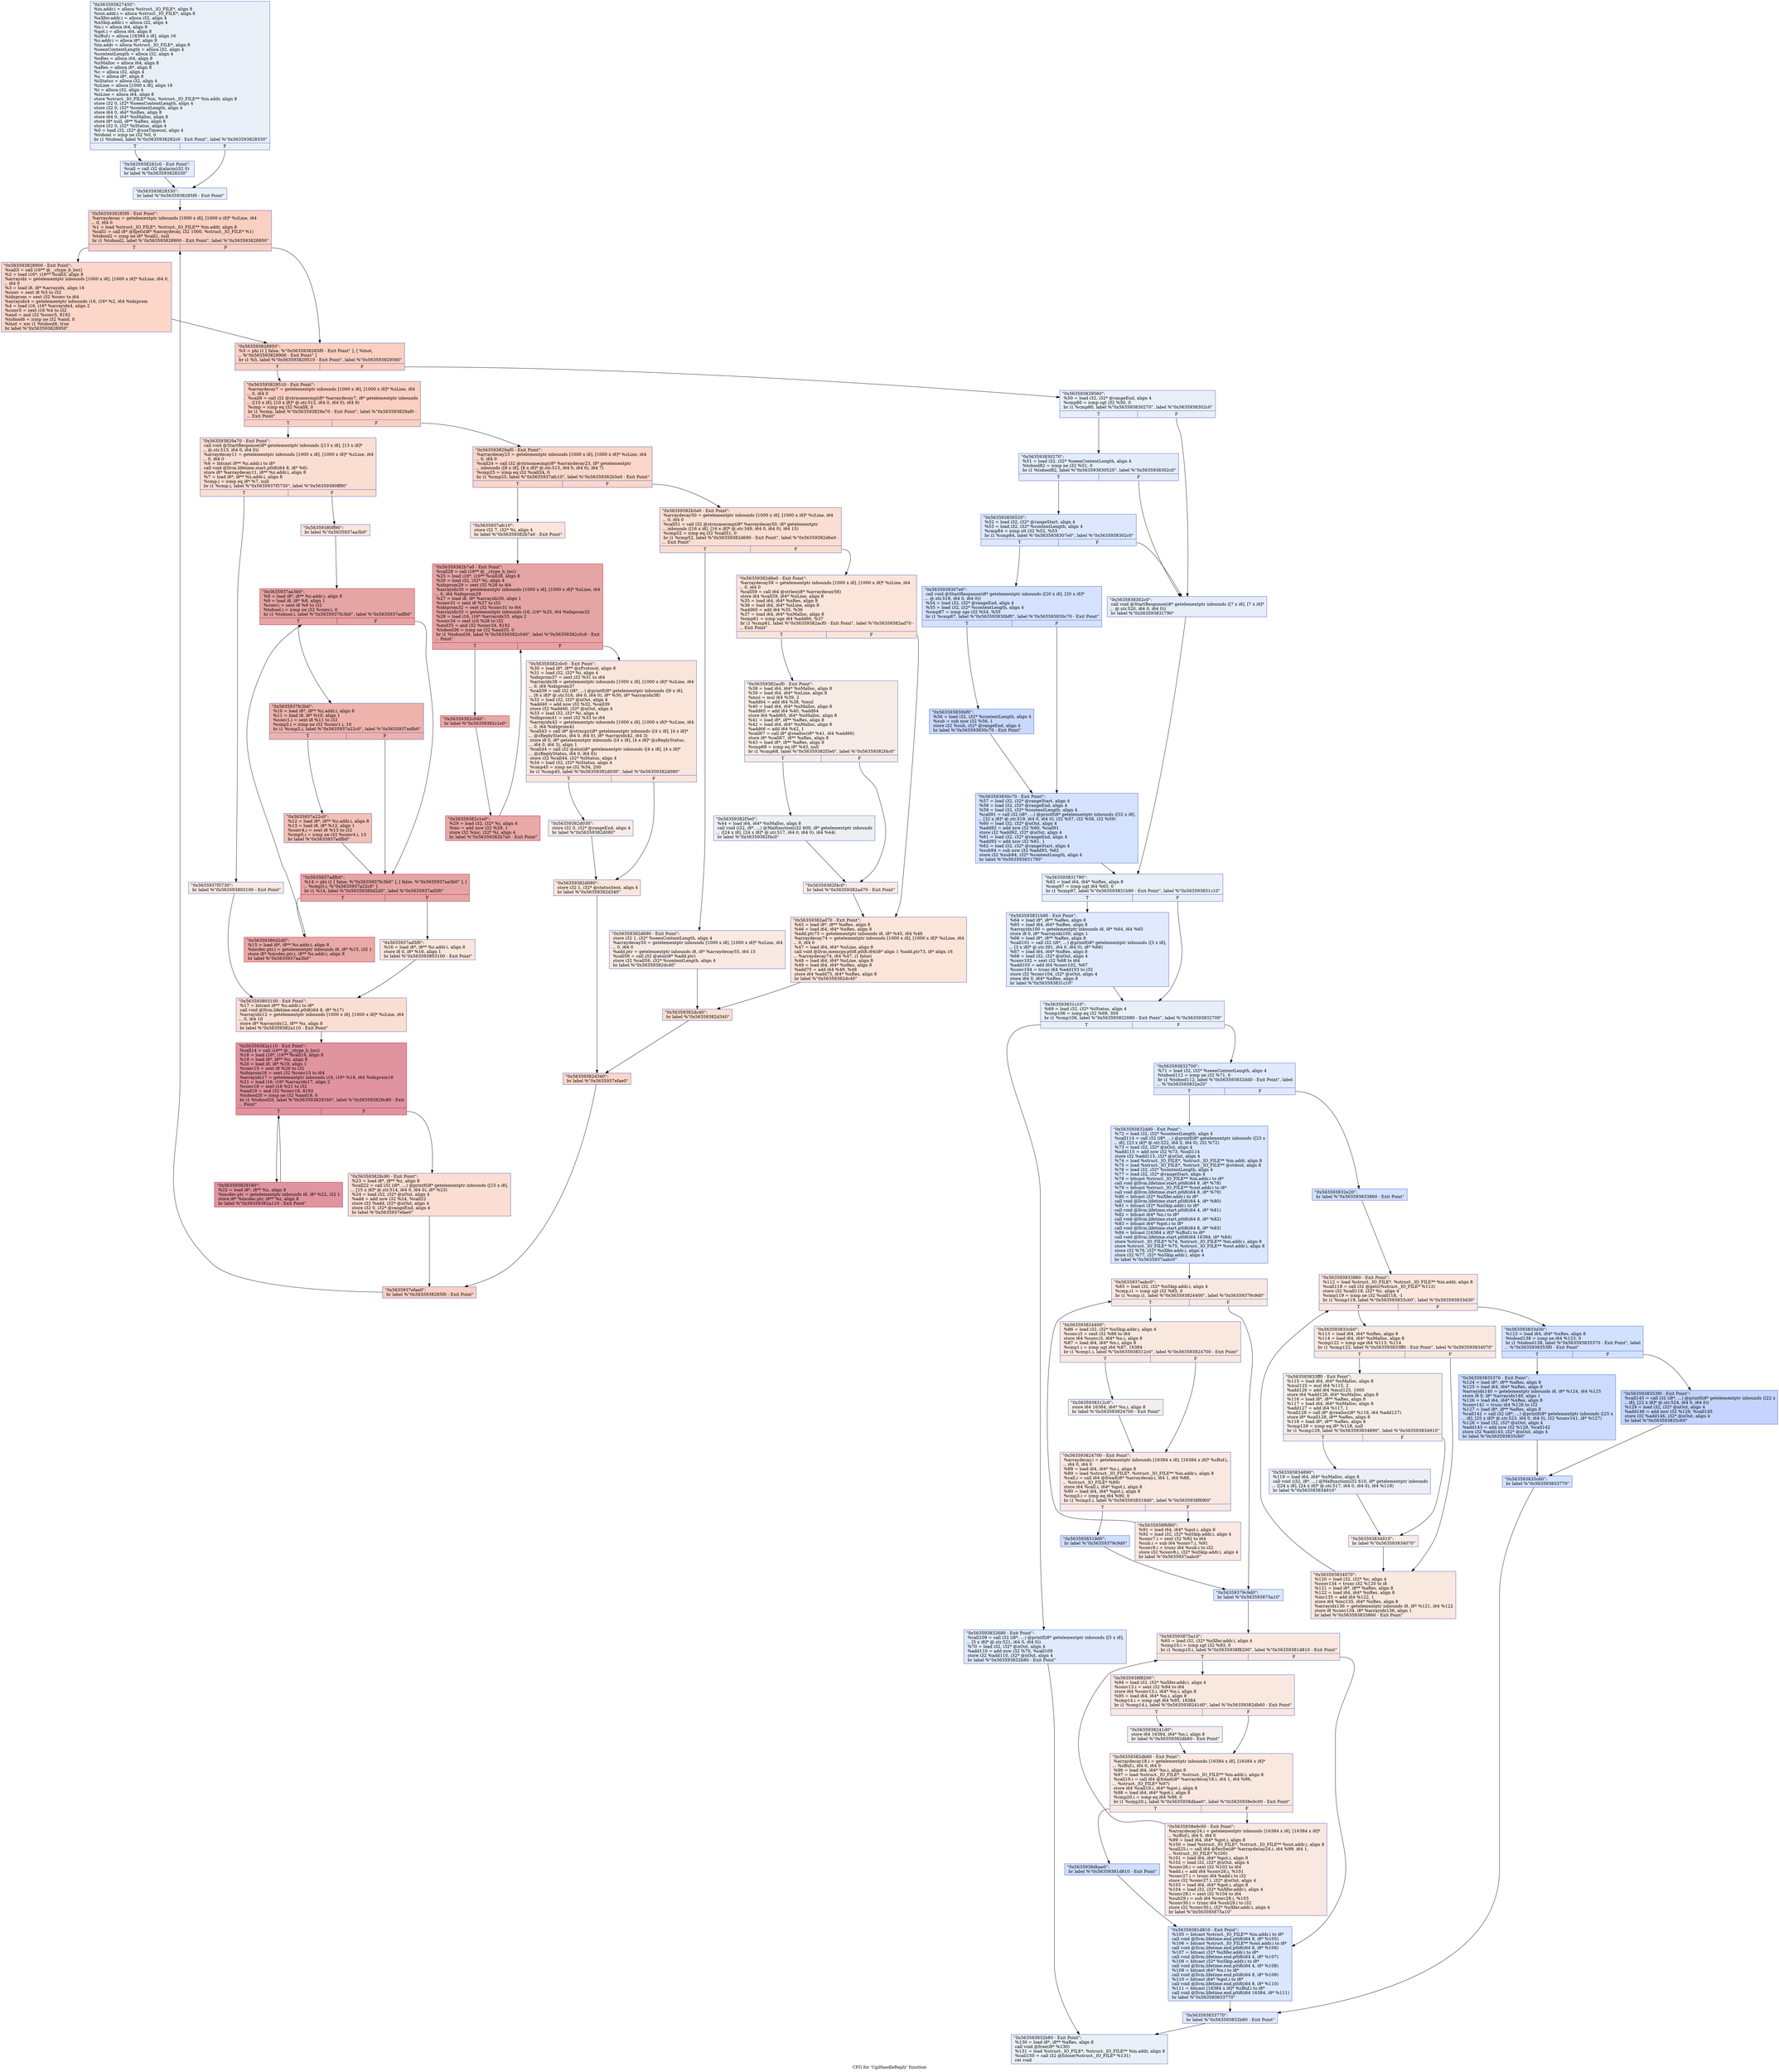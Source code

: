 digraph "CFG for 'CgiHandleReply' function" {
	label="CFG for 'CgiHandleReply' function";

	Node0x563593827450 [shape=record,color="#3d50c3ff", style=filled, fillcolor="#cedaeb70",label="{\"0x563593827450\":\l  %in.addr.i = alloca %struct._IO_FILE*, align 8\l  %out.addr.i = alloca %struct._IO_FILE*, align 8\l  %nXfer.addr.i = alloca i32, align 4\l  %nSkip.addr.i = alloca i32, align 4\l  %n.i = alloca i64, align 8\l  %got.i = alloca i64, align 8\l  %zBuf.i = alloca [16384 x i8], align 16\l  %z.addr.i = alloca i8*, align 8\l  %in.addr = alloca %struct._IO_FILE*, align 8\l  %seenContentLength = alloca i32, align 4\l  %contentLength = alloca i32, align 4\l  %nRes = alloca i64, align 8\l  %nMalloc = alloca i64, align 8\l  %aRes = alloca i8*, align 8\l  %c = alloca i32, align 4\l  %z = alloca i8*, align 8\l  %iStatus = alloca i32, align 4\l  %zLine = alloca [1000 x i8], align 16\l  %i = alloca i32, align 4\l  %nLine = alloca i64, align 8\l  store %struct._IO_FILE* %in, %struct._IO_FILE** %in.addr, align 8\l  store i32 0, i32* %seenContentLength, align 4\l  store i32 0, i32* %contentLength, align 4\l  store i64 0, i64* %nRes, align 8\l  store i64 0, i64* %nMalloc, align 8\l  store i8* null, i8** %aRes, align 8\l  store i32 0, i32* %iStatus, align 4\l  %0 = load i32, i32* @useTimeout, align 4\l  %tobool = icmp ne i32 %0, 0\l  br i1 %tobool, label %\"0x5635938282c0 - Exit Point\", label %\"0x563593828330\"\l|{<s0>T|<s1>F}}"];
	Node0x563593827450:s0 -> Node0x5635938282c0;
	Node0x563593827450:s1 -> Node0x563593828330;
	Node0x5635938282c0 [shape=record,color="#3d50c3ff", style=filled, fillcolor="#c1d4f470",label="{\"0x5635938282c0 - Exit Point\":                    \l  %call = call i32 @alarm(i32 0)\l  br label %\"0x563593828330\"\l}"];
	Node0x5635938282c0 -> Node0x563593828330;
	Node0x563593828330 [shape=record,color="#3d50c3ff", style=filled, fillcolor="#cedaeb70",label="{\"0x563593828330\":                                 \l  br label %\"0x5635938285f0 - Exit Point\"\l}"];
	Node0x563593828330 -> Node0x5635938285f0;
	Node0x5635938285f0 [shape=record,color="#3d50c3ff", style=filled, fillcolor="#f3947570",label="{\"0x5635938285f0 - Exit Point\":                    \l  %arraydecay = getelementptr inbounds [1000 x i8], [1000 x i8]* %zLine, i64\l... 0, i64 0\l  %1 = load %struct._IO_FILE*, %struct._IO_FILE** %in.addr, align 8\l  %call1 = call i8* @fgets(i8* %arraydecay, i32 1000, %struct._IO_FILE* %1)\l  %tobool2 = icmp ne i8* %call1, null\l  br i1 %tobool2, label %\"0x563593828900 - Exit Point\", label %\"0x563593828950\"\l|{<s0>T|<s1>F}}"];
	Node0x5635938285f0:s0 -> Node0x563593828900;
	Node0x5635938285f0:s1 -> Node0x563593828950;
	Node0x563593828900 [shape=record,color="#3d50c3ff", style=filled, fillcolor="#f6a38570",label="{\"0x563593828900 - Exit Point\":                    \l  %call3 = call i16** @__ctype_b_loc()\l  %2 = load i16*, i16** %call3, align 8\l  %arrayidx = getelementptr inbounds [1000 x i8], [1000 x i8]* %zLine, i64 0,\l... i64 0\l  %3 = load i8, i8* %arrayidx, align 16\l  %conv = zext i8 %3 to i32\l  %idxprom = sext i32 %conv to i64\l  %arrayidx4 = getelementptr inbounds i16, i16* %2, i64 %idxprom\l  %4 = load i16, i16* %arrayidx4, align 2\l  %conv5 = zext i16 %4 to i32\l  %and = and i32 %conv5, 8192\l  %tobool6 = icmp ne i32 %and, 0\l  %lnot = xor i1 %tobool6, true\l  br label %\"0x563593828950\"\l}"];
	Node0x563593828900 -> Node0x563593828950;
	Node0x563593828950 [shape=record,color="#3d50c3ff", style=filled, fillcolor="#f3947570",label="{\"0x563593828950\":                                 \l  %5 = phi i1 [ false, %\"0x5635938285f0 - Exit Point\" ], [ %lnot,\l... %\"0x563593828900 - Exit Point\" ]\l  br i1 %5, label %\"0x563593829510 - Exit Point\", label %\"0x563593829560\"\l|{<s0>T|<s1>F}}"];
	Node0x563593828950:s0 -> Node0x563593829510;
	Node0x563593828950:s1 -> Node0x563593829560;
	Node0x563593829510 [shape=record,color="#3d50c3ff", style=filled, fillcolor="#f3947570",label="{\"0x563593829510 - Exit Point\":                    \l  %arraydecay7 = getelementptr inbounds [1000 x i8], [1000 x i8]* %zLine, i64\l... 0, i64 0\l  %call8 = call i32 @strncasecmp(i8* %arraydecay7, i8* getelementptr inbounds\l... ([10 x i8], [10 x i8]* @.str.512, i64 0, i64 0), i64 9)\l  %cmp = icmp eq i32 %call8, 0\l  br i1 %cmp, label %\"0x563593829a70 - Exit Point\", label %\"0x563593829af0 -\l... Exit Point\"\l|{<s0>T|<s1>F}}"];
	Node0x563593829510:s0 -> Node0x563593829a70;
	Node0x563593829510:s1 -> Node0x563593829af0;
	Node0x563593829a70 [shape=record,color="#3d50c3ff", style=filled, fillcolor="#f7b59970",label="{\"0x563593829a70 - Exit Point\":                    \l  call void @StartResponse(i8* getelementptr inbounds ([13 x i8], [13 x i8]*\l... @.str.513, i64 0, i64 0))\l  %arraydecay11 = getelementptr inbounds [1000 x i8], [1000 x i8]* %zLine, i64\l... 0, i64 0\l  %6 = bitcast i8** %z.addr.i to i8*\l  call void @llvm.lifetime.start.p0i8(i64 8, i8* %6)\l  store i8* %arraydecay11, i8** %z.addr.i, align 8\l  %7 = load i8*, i8** %z.addr.i, align 8\l  %cmp.i = icmp eq i8* %7, null\l  br i1 %cmp.i, label %\"0x5635937f5730\", label %\"0x56359380ff90\"\l|{<s0>T|<s1>F}}"];
	Node0x563593829a70:s0 -> Node0x5635937f5730;
	Node0x563593829a70:s1 -> Node0x56359380ff90;
	Node0x5635937f5730 [shape=record,color="#3d50c3ff", style=filled, fillcolor="#efcebd70",label="{\"0x5635937f5730\":                                 \l  br label %\"0x563593803100 - Exit Point\"\l}"];
	Node0x5635937f5730 -> Node0x563593803100;
	Node0x56359380ff90 [shape=record,color="#3d50c3ff", style=filled, fillcolor="#f4c5ad70",label="{\"0x56359380ff90\":                                 \l  br label %\"0x5635937aa3b0\"\l}"];
	Node0x56359380ff90 -> Node0x5635937aa3b0;
	Node0x5635937aa3b0 [shape=record,color="#b70d28ff", style=filled, fillcolor="#c5333470",label="{\"0x5635937aa3b0\":                                 \l  %8 = load i8*, i8** %z.addr.i, align 8\l  %9 = load i8, i8* %8, align 1\l  %conv.i = sext i8 %9 to i32\l  %tobool.i = icmp ne i32 %conv.i, 0\l  br i1 %tobool.i, label %\"0x5635937fc3b0\", label %\"0x5635937adfb0\"\l|{<s0>T|<s1>F}}"];
	Node0x5635937aa3b0:s0 -> Node0x5635937fc3b0;
	Node0x5635937aa3b0:s1 -> Node0x5635937adfb0;
	Node0x5635937fc3b0 [shape=record,color="#3d50c3ff", style=filled, fillcolor="#d6524470",label="{\"0x5635937fc3b0\":                                 \l  %10 = load i8*, i8** %z.addr.i, align 8\l  %11 = load i8, i8* %10, align 1\l  %conv1.i = sext i8 %11 to i32\l  %cmp2.i = icmp ne i32 %conv1.i, 10\l  br i1 %cmp2.i, label %\"0x5635937a22c0\", label %\"0x5635937adfb0\"\l|{<s0>T|<s1>F}}"];
	Node0x5635937fc3b0:s0 -> Node0x5635937a22c0;
	Node0x5635937fc3b0:s1 -> Node0x5635937adfb0;
	Node0x5635937a22c0 [shape=record,color="#3d50c3ff", style=filled, fillcolor="#e5705870",label="{\"0x5635937a22c0\":                                 \l  %12 = load i8*, i8** %z.addr.i, align 8\l  %13 = load i8, i8* %12, align 1\l  %conv4.i = sext i8 %13 to i32\l  %cmp5.i = icmp ne i32 %conv4.i, 13\l  br label %\"0x5635937adfb0\"\l}"];
	Node0x5635937a22c0 -> Node0x5635937adfb0;
	Node0x5635937adfb0 [shape=record,color="#b70d28ff", style=filled, fillcolor="#c5333470",label="{\"0x5635937adfb0\":                                 \l  %14 = phi i1 [ false, %\"0x5635937fc3b0\" ], [ false, %\"0x5635937aa3b0\" ], [\l... %cmp5.i, %\"0x5635937a22c0\" ]\l  br i1 %14, label %\"0x56359380d2d0\", label %\"0x5635937ad5f0\"\l|{<s0>T|<s1>F}}"];
	Node0x5635937adfb0:s0 -> Node0x56359380d2d0;
	Node0x5635937adfb0:s1 -> Node0x5635937ad5f0;
	Node0x56359380d2d0 [shape=record,color="#b70d28ff", style=filled, fillcolor="#ca3b3770",label="{\"0x56359380d2d0\":                                 \l  %15 = load i8*, i8** %z.addr.i, align 8\l  %incdec.ptr.i = getelementptr inbounds i8, i8* %15, i32 1\l  store i8* %incdec.ptr.i, i8** %z.addr.i, align 8\l  br label %\"0x5635937aa3b0\"\l}"];
	Node0x56359380d2d0 -> Node0x5635937aa3b0;
	Node0x5635937ad5f0 [shape=record,color="#3d50c3ff", style=filled, fillcolor="#f4c5ad70",label="{\"0x5635937ad5f0\":                                 \l  %16 = load i8*, i8** %z.addr.i, align 8\l  store i8 0, i8* %16, align 1\l  br label %\"0x563593803100 - Exit Point\"\l}"];
	Node0x5635937ad5f0 -> Node0x563593803100;
	Node0x563593803100 [shape=record,color="#3d50c3ff", style=filled, fillcolor="#f7b59970",label="{\"0x563593803100 - Exit Point\":                    \l  %17 = bitcast i8** %z.addr.i to i8*\l  call void @llvm.lifetime.end.p0i8(i64 8, i8* %17)\l  %arrayidx12 = getelementptr inbounds [1000 x i8], [1000 x i8]* %zLine, i64\l... 0, i64 10\l  store i8* %arrayidx12, i8** %z, align 8\l  br label %\"0x56359382a110 - Exit Point\"\l}"];
	Node0x563593803100 -> Node0x56359382a110;
	Node0x56359382a110 [shape=record,color="#b70d28ff", style=filled, fillcolor="#b70d2870",label="{\"0x56359382a110 - Exit Point\":                    \l  %call14 = call i16** @__ctype_b_loc()\l  %18 = load i16*, i16** %call14, align 8\l  %19 = load i8*, i8** %z, align 8\l  %20 = load i8, i8* %19, align 1\l  %conv15 = zext i8 %20 to i32\l  %idxprom16 = sext i32 %conv15 to i64\l  %arrayidx17 = getelementptr inbounds i16, i16* %18, i64 %idxprom16\l  %21 = load i16, i16* %arrayidx17, align 2\l  %conv18 = zext i16 %21 to i32\l  %and19 = and i32 %conv18, 8192\l  %tobool20 = icmp ne i32 %and19, 0\l  br i1 %tobool20, label %\"0x563593829160\", label %\"0x563593828c80 - Exit\l... Point\"\l|{<s0>T|<s1>F}}"];
	Node0x56359382a110:s0 -> Node0x563593829160;
	Node0x56359382a110:s1 -> Node0x563593828c80;
	Node0x563593829160 [shape=record,color="#b70d28ff", style=filled, fillcolor="#b70d2870",label="{\"0x563593829160\":                                 \l  %22 = load i8*, i8** %z, align 8\l  %incdec.ptr = getelementptr inbounds i8, i8* %22, i32 1\l  store i8* %incdec.ptr, i8** %z, align 8\l  br label %\"0x56359382a110 - Exit Point\"\l}"];
	Node0x563593829160 -> Node0x56359382a110;
	Node0x563593828c80 [shape=record,color="#3d50c3ff", style=filled, fillcolor="#f7b59970",label="{\"0x563593828c80 - Exit Point\":                    \l  %23 = load i8*, i8** %z, align 8\l  %call22 = call i32 (i8*, ...) @printf(i8* getelementptr inbounds ([15 x i8],\l... [15 x i8]* @.str.514, i64 0, i64 0), i8* %23)\l  %24 = load i32, i32* @nOut, align 4\l  %add = add nsw i32 %24, %call22\l  store i32 %add, i32* @nOut, align 4\l  store i32 0, i32* @rangeEnd, align 4\l  br label %\"0x5635937efae0\"\l}"];
	Node0x563593828c80 -> Node0x5635937efae0;
	Node0x563593829af0 [shape=record,color="#3d50c3ff", style=filled, fillcolor="#f6a38570",label="{\"0x563593829af0 - Exit Point\":                    \l  %arraydecay23 = getelementptr inbounds [1000 x i8], [1000 x i8]* %zLine, i64\l... 0, i64 0\l  %call24 = call i32 @strncasecmp(i8* %arraydecay23, i8* getelementptr\l... inbounds ([8 x i8], [8 x i8]* @.str.515, i64 0, i64 0), i64 7)\l  %cmp25 = icmp eq i32 %call24, 0\l  br i1 %cmp25, label %\"0x5635937afc10\", label %\"0x56359382b5e0 - Exit Point\"\l|{<s0>T|<s1>F}}"];
	Node0x563593829af0:s0 -> Node0x5635937afc10;
	Node0x563593829af0:s1 -> Node0x56359382b5e0;
	Node0x5635937afc10 [shape=record,color="#3d50c3ff", style=filled, fillcolor="#f4c5ad70",label="{\"0x5635937afc10\":                                 \l  store i32 7, i32* %i, align 4\l  br label %\"0x56359382b7a0 - Exit Point\"\l}"];
	Node0x5635937afc10 -> Node0x56359382b7a0;
	Node0x56359382b7a0 [shape=record,color="#b70d28ff", style=filled, fillcolor="#c5333470",label="{\"0x56359382b7a0 - Exit Point\":                    \l  %call28 = call i16** @__ctype_b_loc()\l  %25 = load i16*, i16** %call28, align 8\l  %26 = load i32, i32* %i, align 4\l  %idxprom29 = sext i32 %26 to i64\l  %arrayidx30 = getelementptr inbounds [1000 x i8], [1000 x i8]* %zLine, i64\l... 0, i64 %idxprom29\l  %27 = load i8, i8* %arrayidx30, align 1\l  %conv31 = zext i8 %27 to i32\l  %idxprom32 = sext i32 %conv31 to i64\l  %arrayidx33 = getelementptr inbounds i16, i16* %25, i64 %idxprom32\l  %28 = load i16, i16* %arrayidx33, align 2\l  %conv34 = zext i16 %28 to i32\l  %and35 = and i32 %conv34, 8192\l  %tobool36 = icmp ne i32 %and35, 0\l  br i1 %tobool36, label %\"0x56359382c040\", label %\"0x56359382c0c0 - Exit\l... Point\"\l|{<s0>T|<s1>F}}"];
	Node0x56359382b7a0:s0 -> Node0x56359382c040;
	Node0x56359382b7a0:s1 -> Node0x56359382c0c0;
	Node0x56359382c040 [shape=record,color="#b70d28ff", style=filled, fillcolor="#ca3b3770",label="{\"0x56359382c040\":                                 \l  br label %\"0x56359382c1e0\"\l}"];
	Node0x56359382c040 -> Node0x56359382c1e0;
	Node0x56359382c1e0 [shape=record,color="#b70d28ff", style=filled, fillcolor="#ca3b3770",label="{\"0x56359382c1e0\":                                 \l  %29 = load i32, i32* %i, align 4\l  %inc = add nsw i32 %29, 1\l  store i32 %inc, i32* %i, align 4\l  br label %\"0x56359382b7a0 - Exit Point\"\l}"];
	Node0x56359382c1e0 -> Node0x56359382b7a0;
	Node0x56359382c0c0 [shape=record,color="#3d50c3ff", style=filled, fillcolor="#f4c5ad70",label="{\"0x56359382c0c0 - Exit Point\":                    \l  %30 = load i8*, i8** @zProtocol, align 8\l  %31 = load i32, i32* %i, align 4\l  %idxprom37 = sext i32 %31 to i64\l  %arrayidx38 = getelementptr inbounds [1000 x i8], [1000 x i8]* %zLine, i64\l... 0, i64 %idxprom37\l  %call39 = call i32 (i8*, ...) @printf(i8* getelementptr inbounds ([6 x i8],\l... [6 x i8]* @.str.516, i64 0, i64 0), i8* %30, i8* %arrayidx38)\l  %32 = load i32, i32* @nOut, align 4\l  %add40 = add nsw i32 %32, %call39\l  store i32 %add40, i32* @nOut, align 4\l  %33 = load i32, i32* %i, align 4\l  %idxprom41 = sext i32 %33 to i64\l  %arrayidx42 = getelementptr inbounds [1000 x i8], [1000 x i8]* %zLine, i64\l... 0, i64 %idxprom41\l  %call43 = call i8* @strncpy(i8* getelementptr inbounds ([4 x i8], [4 x i8]*\l... @zReplyStatus, i64 0, i64 0), i8* %arrayidx42, i64 3)\l  store i8 0, i8* getelementptr inbounds ([4 x i8], [4 x i8]* @zReplyStatus,\l... i64 0, i64 3), align 1\l  %call44 = call i32 @atoi(i8* getelementptr inbounds ([4 x i8], [4 x i8]*\l... @zReplyStatus, i64 0, i64 0))\l  store i32 %call44, i32* %iStatus, align 4\l  %34 = load i32, i32* %iStatus, align 4\l  %cmp45 = icmp ne i32 %34, 200\l  br i1 %cmp45, label %\"0x56359382d030\", label %\"0x56359382d080\"\l|{<s0>T|<s1>F}}"];
	Node0x56359382c0c0:s0 -> Node0x56359382d030;
	Node0x56359382c0c0:s1 -> Node0x56359382d080;
	Node0x56359382d030 [shape=record,color="#3d50c3ff", style=filled, fillcolor="#ecd3c570",label="{\"0x56359382d030\":                                 \l  store i32 0, i32* @rangeEnd, align 4\l  br label %\"0x56359382d080\"\l}"];
	Node0x56359382d030 -> Node0x56359382d080;
	Node0x56359382d080 [shape=record,color="#3d50c3ff", style=filled, fillcolor="#f4c5ad70",label="{\"0x56359382d080\":                                 \l  store i32 1, i32* @statusSent, align 4\l  br label %\"0x56359382d340\"\l}"];
	Node0x56359382d080 -> Node0x56359382d340;
	Node0x56359382b5e0 [shape=record,color="#3d50c3ff", style=filled, fillcolor="#f7b59970",label="{\"0x56359382b5e0 - Exit Point\":                    \l  %arraydecay50 = getelementptr inbounds [1000 x i8], [1000 x i8]* %zLine, i64\l... 0, i64 0\l  %call51 = call i32 @strncasecmp(i8* %arraydecay50, i8* getelementptr\l... inbounds ([16 x i8], [16 x i8]* @.str.349, i64 0, i64 0), i64 15)\l  %cmp52 = icmp eq i32 %call51, 0\l  br i1 %cmp52, label %\"0x56359382d690 - Exit Point\", label %\"0x56359382d6e0 -\l... Exit Point\"\l|{<s0>T|<s1>F}}"];
	Node0x56359382b5e0:s0 -> Node0x56359382d690;
	Node0x56359382b5e0:s1 -> Node0x56359382d6e0;
	Node0x56359382d690 [shape=record,color="#3d50c3ff", style=filled, fillcolor="#efcebd70",label="{\"0x56359382d690 - Exit Point\":                    \l  store i32 1, i32* %seenContentLength, align 4\l  %arraydecay55 = getelementptr inbounds [1000 x i8], [1000 x i8]* %zLine, i64\l... 0, i64 0\l  %add.ptr = getelementptr inbounds i8, i8* %arraydecay55, i64 15\l  %call56 = call i32 @atoi(i8* %add.ptr)\l  store i32 %call56, i32* %contentLength, align 4\l  br label %\"0x56359382dc40\"\l}"];
	Node0x56359382d690 -> Node0x56359382dc40;
	Node0x56359382d6e0 [shape=record,color="#3d50c3ff", style=filled, fillcolor="#f5c1a970",label="{\"0x56359382d6e0 - Exit Point\":                    \l  %arraydecay58 = getelementptr inbounds [1000 x i8], [1000 x i8]* %zLine, i64\l... 0, i64 0\l  %call59 = call i64 @strlen(i8* %arraydecay58)\l  store i64 %call59, i64* %nLine, align 8\l  %35 = load i64, i64* %nRes, align 8\l  %36 = load i64, i64* %nLine, align 8\l  %add60 = add i64 %35, %36\l  %37 = load i64, i64* %nMalloc, align 8\l  %cmp61 = icmp uge i64 %add60, %37\l  br i1 %cmp61, label %\"0x56359382acf0 - Exit Point\", label %\"0x56359382ad70 -\l... Exit Point\"\l|{<s0>T|<s1>F}}"];
	Node0x56359382d6e0:s0 -> Node0x56359382acf0;
	Node0x56359382d6e0:s1 -> Node0x56359382ad70;
	Node0x56359382acf0 [shape=record,color="#3d50c3ff", style=filled, fillcolor="#ecd3c570",label="{\"0x56359382acf0 - Exit Point\":                    \l  %38 = load i64, i64* %nMalloc, align 8\l  %39 = load i64, i64* %nLine, align 8\l  %mul = mul i64 %39, 2\l  %add64 = add i64 %38, %mul\l  %40 = load i64, i64* %nMalloc, align 8\l  %add65 = add i64 %40, %add64\l  store i64 %add65, i64* %nMalloc, align 8\l  %41 = load i8*, i8** %aRes, align 8\l  %42 = load i64, i64* %nMalloc, align 8\l  %add66 = add i64 %42, 1\l  %call67 = call i8* @realloc(i8* %41, i64 %add66)\l  store i8* %call67, i8** %aRes, align 8\l  %43 = load i8*, i8** %aRes, align 8\l  %cmp68 = icmp eq i8* %43, null\l  br i1 %cmp68, label %\"0x56359382f3e0\", label %\"0x56359382f4c0\"\l|{<s0>T|<s1>F}}"];
	Node0x56359382acf0:s0 -> Node0x56359382f3e0;
	Node0x56359382acf0:s1 -> Node0x56359382f4c0;
	Node0x56359382f3e0 [shape=record,color="#3d50c3ff", style=filled, fillcolor="#d6dce470",label="{\"0x56359382f3e0\":                                 \l  %44 = load i64, i64* %nMalloc, align 8\l  call void (i32, i8*, ...) @Malfunction(i32 600, i8* getelementptr inbounds\l... ([24 x i8], [24 x i8]* @.str.517, i64 0, i64 0), i64 %44)\l  br label %\"0x56359382f4c0\"\l}"];
	Node0x56359382f3e0 -> Node0x56359382f4c0;
	Node0x56359382f4c0 [shape=record,color="#3d50c3ff", style=filled, fillcolor="#ecd3c570",label="{\"0x56359382f4c0\":                                 \l  br label %\"0x56359382ad70 - Exit Point\"\l}"];
	Node0x56359382f4c0 -> Node0x56359382ad70;
	Node0x56359382ad70 [shape=record,color="#3d50c3ff", style=filled, fillcolor="#f5c1a970",label="{\"0x56359382ad70 - Exit Point\":                    \l  %45 = load i8*, i8** %aRes, align 8\l  %46 = load i64, i64* %nRes, align 8\l  %add.ptr73 = getelementptr inbounds i8, i8* %45, i64 %46\l  %arraydecay74 = getelementptr inbounds [1000 x i8], [1000 x i8]* %zLine, i64\l... 0, i64 0\l  %47 = load i64, i64* %nLine, align 8\l  call void @llvm.memcpy.p0i8.p0i8.i64(i8* align 1 %add.ptr73, i8* align 16\l... %arraydecay74, i64 %47, i1 false)\l  %48 = load i64, i64* %nLine, align 8\l  %49 = load i64, i64* %nRes, align 8\l  %add75 = add i64 %49, %48\l  store i64 %add75, i64* %nRes, align 8\l  br label %\"0x56359382dc40\"\l}"];
	Node0x56359382ad70 -> Node0x56359382dc40;
	Node0x56359382dc40 [shape=record,color="#3d50c3ff", style=filled, fillcolor="#f7b59970",label="{\"0x56359382dc40\":                                 \l  br label %\"0x56359382d340\"\l}"];
	Node0x56359382dc40 -> Node0x56359382d340;
	Node0x56359382d340 [shape=record,color="#3d50c3ff", style=filled, fillcolor="#f6a38570",label="{\"0x56359382d340\":                                 \l  br label %\"0x5635937efae0\"\l}"];
	Node0x56359382d340 -> Node0x5635937efae0;
	Node0x5635937efae0 [shape=record,color="#3d50c3ff", style=filled, fillcolor="#f3947570",label="{\"0x5635937efae0\":                                 \l  br label %\"0x5635938285f0 - Exit Point\"\l}"];
	Node0x5635937efae0 -> Node0x5635938285f0;
	Node0x563593829560 [shape=record,color="#3d50c3ff", style=filled, fillcolor="#cedaeb70",label="{\"0x563593829560\":                                 \l  %50 = load i32, i32* @rangeEnd, align 4\l  %cmp80 = icmp sgt i32 %50, 0\l  br i1 %cmp80, label %\"0x563593830270\", label %\"0x5635938302c0\"\l|{<s0>T|<s1>F}}"];
	Node0x563593829560:s0 -> Node0x563593830270;
	Node0x563593829560:s1 -> Node0x5635938302c0;
	Node0x563593830270 [shape=record,color="#3d50c3ff", style=filled, fillcolor="#c1d4f470",label="{\"0x563593830270\":                                 \l  %51 = load i32, i32* %seenContentLength, align 4\l  %tobool82 = icmp ne i32 %51, 0\l  br i1 %tobool82, label %\"0x563593830520\", label %\"0x5635938302c0\"\l|{<s0>T|<s1>F}}"];
	Node0x563593830270:s0 -> Node0x563593830520;
	Node0x563593830270:s1 -> Node0x5635938302c0;
	Node0x563593830520 [shape=record,color="#3d50c3ff", style=filled, fillcolor="#b2ccfb70",label="{\"0x563593830520\":                                 \l  %52 = load i32, i32* @rangeStart, align 4\l  %53 = load i32, i32* %contentLength, align 4\l  %cmp84 = icmp slt i32 %52, %53\l  br i1 %cmp84, label %\"0x5635938307e0\", label %\"0x5635938302c0\"\l|{<s0>T|<s1>F}}"];
	Node0x563593830520:s0 -> Node0x5635938307e0;
	Node0x563593830520:s1 -> Node0x5635938302c0;
	Node0x5635938307e0 [shape=record,color="#3d50c3ff", style=filled, fillcolor="#9ebeff70",label="{\"0x5635938307e0\":                                 \l  call void @StartResponse(i8* getelementptr inbounds ([20 x i8], [20 x i8]*\l... @.str.518, i64 0, i64 0))\l  %54 = load i32, i32* @rangeEnd, align 4\l  %55 = load i32, i32* %contentLength, align 4\l  %cmp87 = icmp sge i32 %54, %55\l  br i1 %cmp87, label %\"0x563593830bf0\", label %\"0x563593830c70 - Exit Point\"\l|{<s0>T|<s1>F}}"];
	Node0x5635938307e0:s0 -> Node0x563593830bf0;
	Node0x5635938307e0:s1 -> Node0x563593830c70;
	Node0x563593830bf0 [shape=record,color="#3d50c3ff", style=filled, fillcolor="#85a8fc70",label="{\"0x563593830bf0\":                                 \l  %56 = load i32, i32* %contentLength, align 4\l  %sub = sub nsw i32 %56, 1\l  store i32 %sub, i32* @rangeEnd, align 4\l  br label %\"0x563593830c70 - Exit Point\"\l}"];
	Node0x563593830bf0 -> Node0x563593830c70;
	Node0x563593830c70 [shape=record,color="#3d50c3ff", style=filled, fillcolor="#9ebeff70",label="{\"0x563593830c70 - Exit Point\":                    \l  %57 = load i32, i32* @rangeStart, align 4\l  %58 = load i32, i32* @rangeEnd, align 4\l  %59 = load i32, i32* %contentLength, align 4\l  %call91 = call i32 (i8*, ...) @printf(i8* getelementptr inbounds ([32 x i8],\l... [32 x i8]* @.str.519, i64 0, i64 0), i32 %57, i32 %58, i32 %59)\l  %60 = load i32, i32* @nOut, align 4\l  %add92 = add nsw i32 %60, %call91\l  store i32 %add92, i32* @nOut, align 4\l  %61 = load i32, i32* @rangeEnd, align 4\l  %add93 = add nsw i32 %61, 1\l  %62 = load i32, i32* @rangeStart, align 4\l  %sub94 = sub nsw i32 %add93, %62\l  store i32 %sub94, i32* %contentLength, align 4\l  br label %\"0x563593831790\"\l}"];
	Node0x563593830c70 -> Node0x563593831790;
	Node0x5635938302c0 [shape=record,color="#3d50c3ff", style=filled, fillcolor="#c7d7f070",label="{\"0x5635938302c0\":                                 \l  call void @StartResponse(i8* getelementptr inbounds ([7 x i8], [7 x i8]*\l... @.str.520, i64 0, i64 0))\l  br label %\"0x563593831790\"\l}"];
	Node0x5635938302c0 -> Node0x563593831790;
	Node0x563593831790 [shape=record,color="#3d50c3ff", style=filled, fillcolor="#cedaeb70",label="{\"0x563593831790\":                                 \l  %63 = load i64, i64* %nRes, align 8\l  %cmp97 = icmp ugt i64 %63, 0\l  br i1 %cmp97, label %\"0x563593831b90 - Exit Point\", label %\"0x563593831c10\"\l|{<s0>T|<s1>F}}"];
	Node0x563593831790:s0 -> Node0x563593831b90;
	Node0x563593831790:s1 -> Node0x563593831c10;
	Node0x563593831b90 [shape=record,color="#3d50c3ff", style=filled, fillcolor="#b9d0f970",label="{\"0x563593831b90 - Exit Point\":                    \l  %64 = load i8*, i8** %aRes, align 8\l  %65 = load i64, i64* %nRes, align 8\l  %arrayidx100 = getelementptr inbounds i8, i8* %64, i64 %65\l  store i8 0, i8* %arrayidx100, align 1\l  %66 = load i8*, i8** %aRes, align 8\l  %call101 = call i32 (i8*, ...) @printf(i8* getelementptr inbounds ([3 x i8],\l... [3 x i8]* @.str.391, i64 0, i64 0), i8* %66)\l  %67 = load i64, i64* %nRes, align 8\l  %68 = load i32, i32* @nOut, align 4\l  %conv102 = sext i32 %68 to i64\l  %add103 = add i64 %conv102, %67\l  %conv104 = trunc i64 %add103 to i32\l  store i32 %conv104, i32* @nOut, align 4\l  store i64 0, i64* %nRes, align 8\l  br label %\"0x563593831c10\"\l}"];
	Node0x563593831b90 -> Node0x563593831c10;
	Node0x563593831c10 [shape=record,color="#3d50c3ff", style=filled, fillcolor="#cedaeb70",label="{\"0x563593831c10\":                                 \l  %69 = load i32, i32* %iStatus, align 4\l  %cmp106 = icmp eq i32 %69, 304\l  br i1 %cmp106, label %\"0x563593832680 - Exit Point\", label %\"0x563593832700\"\l|{<s0>T|<s1>F}}"];
	Node0x563593831c10:s0 -> Node0x563593832680;
	Node0x563593831c10:s1 -> Node0x563593832700;
	Node0x563593832680 [shape=record,color="#3d50c3ff", style=filled, fillcolor="#b9d0f970",label="{\"0x563593832680 - Exit Point\":                    \l  %call109 = call i32 (i8*, ...) @printf(i8* getelementptr inbounds ([5 x i8],\l... [5 x i8]* @.str.521, i64 0, i64 0))\l  %70 = load i32, i32* @nOut, align 4\l  %add110 = add nsw i32 %70, %call109\l  store i32 %add110, i32* @nOut, align 4\l  br label %\"0x563593832b80 - Exit Point\"\l}"];
	Node0x563593832680 -> Node0x563593832b80;
	Node0x563593832700 [shape=record,color="#3d50c3ff", style=filled, fillcolor="#b9d0f970",label="{\"0x563593832700\":                                 \l  %71 = load i32, i32* %seenContentLength, align 4\l  %tobool112 = icmp ne i32 %71, 0\l  br i1 %tobool112, label %\"0x563593832dd0 - Exit Point\", label\l... %\"0x563593832e20\"\l|{<s0>T|<s1>F}}"];
	Node0x563593832700:s0 -> Node0x563593832dd0;
	Node0x563593832700:s1 -> Node0x563593832e20;
	Node0x563593832dd0 [shape=record,color="#3d50c3ff", style=filled, fillcolor="#abc8fd70",label="{\"0x563593832dd0 - Exit Point\":                    \l  %72 = load i32, i32* %contentLength, align 4\l  %call114 = call i32 (i8*, ...) @printf(i8* getelementptr inbounds ([23 x\l... i8], [23 x i8]* @.str.522, i64 0, i64 0), i32 %72)\l  %73 = load i32, i32* @nOut, align 4\l  %add115 = add nsw i32 %73, %call114\l  store i32 %add115, i32* @nOut, align 4\l  %74 = load %struct._IO_FILE*, %struct._IO_FILE** %in.addr, align 8\l  %75 = load %struct._IO_FILE*, %struct._IO_FILE** @stdout, align 8\l  %76 = load i32, i32* %contentLength, align 4\l  %77 = load i32, i32* @rangeStart, align 4\l  %78 = bitcast %struct._IO_FILE** %in.addr.i to i8*\l  call void @llvm.lifetime.start.p0i8(i64 8, i8* %78)\l  %79 = bitcast %struct._IO_FILE** %out.addr.i to i8*\l  call void @llvm.lifetime.start.p0i8(i64 8, i8* %79)\l  %80 = bitcast i32* %nXfer.addr.i to i8*\l  call void @llvm.lifetime.start.p0i8(i64 4, i8* %80)\l  %81 = bitcast i32* %nSkip.addr.i to i8*\l  call void @llvm.lifetime.start.p0i8(i64 4, i8* %81)\l  %82 = bitcast i64* %n.i to i8*\l  call void @llvm.lifetime.start.p0i8(i64 8, i8* %82)\l  %83 = bitcast i64* %got.i to i8*\l  call void @llvm.lifetime.start.p0i8(i64 8, i8* %83)\l  %84 = bitcast [16384 x i8]* %zBuf.i to i8*\l  call void @llvm.lifetime.start.p0i8(i64 16384, i8* %84)\l  store %struct._IO_FILE* %74, %struct._IO_FILE** %in.addr.i, align 8\l  store %struct._IO_FILE* %75, %struct._IO_FILE** %out.addr.i, align 8\l  store i32 %76, i32* %nXfer.addr.i, align 4\l  store i32 %77, i32* %nSkip.addr.i, align 4\l  br label %\"0x5635937aabc0\"\l}"];
	Node0x563593832dd0 -> Node0x5635937aabc0;
	Node0x5635937aabc0 [shape=record,color="#3d50c3ff", style=filled, fillcolor="#f1ccb870",label="{\"0x5635937aabc0\":                                 \l  %85 = load i32, i32* %nSkip.addr.i, align 4\l  %cmp.i1 = icmp sgt i32 %85, 0\l  br i1 %cmp.i1, label %\"0x563593824400\", label %\"0x56359379c9d0\"\l|{<s0>T|<s1>F}}"];
	Node0x5635937aabc0:s0 -> Node0x563593824400;
	Node0x5635937aabc0:s1 -> Node0x56359379c9d0;
	Node0x563593824400 [shape=record,color="#3d50c3ff", style=filled, fillcolor="#f1ccb870",label="{\"0x563593824400\":                                 \l  %86 = load i32, i32* %nSkip.addr.i, align 4\l  %conv.i3 = sext i32 %86 to i64\l  store i64 %conv.i3, i64* %n.i, align 8\l  %87 = load i64, i64* %n.i, align 8\l  %cmp1.i = icmp ugt i64 %87, 16384\l  br i1 %cmp1.i, label %\"0x5635938312c0\", label %\"0x563593824700 - Exit Point\"\l|{<s0>T|<s1>F}}"];
	Node0x563593824400:s0 -> Node0x5635938312c0;
	Node0x563593824400:s1 -> Node0x563593824700;
	Node0x5635938312c0 [shape=record,color="#3d50c3ff", style=filled, fillcolor="#e3d9d370",label="{\"0x5635938312c0\":                                 \l  store i64 16384, i64* %n.i, align 8\l  br label %\"0x563593824700 - Exit Point\"\l}"];
	Node0x5635938312c0 -> Node0x563593824700;
	Node0x563593824700 [shape=record,color="#3d50c3ff", style=filled, fillcolor="#f1ccb870",label="{\"0x563593824700 - Exit Point\":                    \l  %arraydecay.i = getelementptr inbounds [16384 x i8], [16384 x i8]* %zBuf.i,\l... i64 0, i64 0\l  %88 = load i64, i64* %n.i, align 8\l  %89 = load %struct._IO_FILE*, %struct._IO_FILE** %in.addr.i, align 8\l  %call.i = call i64 @fread(i8* %arraydecay.i, i64 1, i64 %88,\l... %struct._IO_FILE* %89)\l  store i64 %call.i, i64* %got.i, align 8\l  %90 = load i64, i64* %got.i, align 8\l  %cmp3.i = icmp eq i64 %90, 0\l  br i1 %cmp3.i, label %\"0x5635938319d0\", label %\"0x5635938f6f60\"\l|{<s0>T|<s1>F}}"];
	Node0x563593824700:s0 -> Node0x5635938319d0;
	Node0x563593824700:s1 -> Node0x5635938f6f60;
	Node0x5635938319d0 [shape=record,color="#3d50c3ff", style=filled, fillcolor="#93b5fe70",label="{\"0x5635938319d0\":                                 \l  br label %\"0x56359379c9d0\"\l}"];
	Node0x5635938319d0 -> Node0x56359379c9d0;
	Node0x5635938f6f60 [shape=record,color="#3d50c3ff", style=filled, fillcolor="#f1ccb870",label="{\"0x5635938f6f60\":                                 \l  %91 = load i64, i64* %got.i, align 8\l  %92 = load i32, i32* %nSkip.addr.i, align 4\l  %conv7.i = sext i32 %92 to i64\l  %sub.i = sub i64 %conv7.i, %91\l  %conv8.i = trunc i64 %sub.i to i32\l  store i32 %conv8.i, i32* %nSkip.addr.i, align 4\l  br label %\"0x5635937aabc0\"\l}"];
	Node0x5635938f6f60 -> Node0x5635937aabc0;
	Node0x56359379c9d0 [shape=record,color="#3d50c3ff", style=filled, fillcolor="#abc8fd70",label="{\"0x56359379c9d0\":                                 \l  br label %\"0x563593875a10\"\l}"];
	Node0x56359379c9d0 -> Node0x563593875a10;
	Node0x563593875a10 [shape=record,color="#3d50c3ff", style=filled, fillcolor="#f1ccb870",label="{\"0x563593875a10\":                                 \l  %93 = load i32, i32* %nXfer.addr.i, align 4\l  %cmp10.i = icmp sgt i32 %93, 0\l  br i1 %cmp10.i, label %\"0x5635938f8200\", label %\"0x56359381d810 - Exit Point\"\l|{<s0>T|<s1>F}}"];
	Node0x563593875a10:s0 -> Node0x5635938f8200;
	Node0x563593875a10:s1 -> Node0x56359381d810;
	Node0x5635938f8200 [shape=record,color="#3d50c3ff", style=filled, fillcolor="#f1ccb870",label="{\"0x5635938f8200\":                                 \l  %94 = load i32, i32* %nXfer.addr.i, align 4\l  %conv13.i = sext i32 %94 to i64\l  store i64 %conv13.i, i64* %n.i, align 8\l  %95 = load i64, i64* %n.i, align 8\l  %cmp14.i = icmp ugt i64 %95, 16384\l  br i1 %cmp14.i, label %\"0x5635938241d0\", label %\"0x56359382db60 - Exit Point\"\l|{<s0>T|<s1>F}}"];
	Node0x5635938f8200:s0 -> Node0x5635938241d0;
	Node0x5635938f8200:s1 -> Node0x56359382db60;
	Node0x5635938241d0 [shape=record,color="#3d50c3ff", style=filled, fillcolor="#e3d9d370",label="{\"0x5635938241d0\":                                 \l  store i64 16384, i64* %n.i, align 8\l  br label %\"0x56359382db60 - Exit Point\"\l}"];
	Node0x5635938241d0 -> Node0x56359382db60;
	Node0x56359382db60 [shape=record,color="#3d50c3ff", style=filled, fillcolor="#f1ccb870",label="{\"0x56359382db60 - Exit Point\":                    \l  %arraydecay18.i = getelementptr inbounds [16384 x i8], [16384 x i8]*\l... %zBuf.i, i64 0, i64 0\l  %96 = load i64, i64* %n.i, align 8\l  %97 = load %struct._IO_FILE*, %struct._IO_FILE** %in.addr.i, align 8\l  %call19.i = call i64 @fread(i8* %arraydecay18.i, i64 1, i64 %96,\l... %struct._IO_FILE* %97)\l  store i64 %call19.i, i64* %got.i, align 8\l  %98 = load i64, i64* %got.i, align 8\l  %cmp20.i = icmp eq i64 %98, 0\l  br i1 %cmp20.i, label %\"0x5635938dbae0\", label %\"0x5635938e9c00 - Exit Point\"\l|{<s0>T|<s1>F}}"];
	Node0x56359382db60:s0 -> Node0x5635938dbae0;
	Node0x56359382db60:s1 -> Node0x5635938e9c00;
	Node0x5635938dbae0 [shape=record,color="#3d50c3ff", style=filled, fillcolor="#93b5fe70",label="{\"0x5635938dbae0\":                                 \l  br label %\"0x56359381d810 - Exit Point\"\l}"];
	Node0x5635938dbae0 -> Node0x56359381d810;
	Node0x5635938e9c00 [shape=record,color="#3d50c3ff", style=filled, fillcolor="#f1ccb870",label="{\"0x5635938e9c00 - Exit Point\":                    \l  %arraydecay24.i = getelementptr inbounds [16384 x i8], [16384 x i8]*\l... %zBuf.i, i64 0, i64 0\l  %99 = load i64, i64* %got.i, align 8\l  %100 = load %struct._IO_FILE*, %struct._IO_FILE** %out.addr.i, align 8\l  %call25.i = call i64 @fwrite(i8* %arraydecay24.i, i64 %99, i64 1,\l... %struct._IO_FILE* %100)\l  %101 = load i64, i64* %got.i, align 8\l  %102 = load i32, i32* @nOut, align 4\l  %conv26.i = sext i32 %102 to i64\l  %add.i = add i64 %conv26.i, %101\l  %conv27.i = trunc i64 %add.i to i32\l  store i32 %conv27.i, i32* @nOut, align 4\l  %103 = load i64, i64* %got.i, align 8\l  %104 = load i32, i32* %nXfer.addr.i, align 4\l  %conv28.i = sext i32 %104 to i64\l  %sub29.i = sub i64 %conv28.i, %103\l  %conv30.i = trunc i64 %sub29.i to i32\l  store i32 %conv30.i, i32* %nXfer.addr.i, align 4\l  br label %\"0x563593875a10\"\l}"];
	Node0x5635938e9c00 -> Node0x563593875a10;
	Node0x56359381d810 [shape=record,color="#3d50c3ff", style=filled, fillcolor="#abc8fd70",label="{\"0x56359381d810 - Exit Point\":                    \l  %105 = bitcast %struct._IO_FILE** %in.addr.i to i8*\l  call void @llvm.lifetime.end.p0i8(i64 8, i8* %105)\l  %106 = bitcast %struct._IO_FILE** %out.addr.i to i8*\l  call void @llvm.lifetime.end.p0i8(i64 8, i8* %106)\l  %107 = bitcast i32* %nXfer.addr.i to i8*\l  call void @llvm.lifetime.end.p0i8(i64 4, i8* %107)\l  %108 = bitcast i32* %nSkip.addr.i to i8*\l  call void @llvm.lifetime.end.p0i8(i64 4, i8* %108)\l  %109 = bitcast i64* %n.i to i8*\l  call void @llvm.lifetime.end.p0i8(i64 8, i8* %109)\l  %110 = bitcast i64* %got.i to i8*\l  call void @llvm.lifetime.end.p0i8(i64 8, i8* %110)\l  %111 = bitcast [16384 x i8]* %zBuf.i to i8*\l  call void @llvm.lifetime.end.p0i8(i64 16384, i8* %111)\l  br label %\"0x563593833770\"\l}"];
	Node0x56359381d810 -> Node0x563593833770;
	Node0x563593832e20 [shape=record,color="#3d50c3ff", style=filled, fillcolor="#9abbff70",label="{\"0x563593832e20\":                                 \l  br label %\"0x563593833860 - Exit Point\"\l}"];
	Node0x563593832e20 -> Node0x563593833860;
	Node0x563593833860 [shape=record,color="#3d50c3ff", style=filled, fillcolor="#f3c7b170",label="{\"0x563593833860 - Exit Point\":                    \l  %112 = load %struct._IO_FILE*, %struct._IO_FILE** %in.addr, align 8\l  %call118 = call i32 @getc(%struct._IO_FILE* %112)\l  store i32 %call118, i32* %c, align 4\l  %cmp119 = icmp ne i32 %call118, -1\l  br i1 %cmp119, label %\"0x563593833cb0\", label %\"0x563593833d30\"\l|{<s0>T|<s1>F}}"];
	Node0x563593833860:s0 -> Node0x563593833cb0;
	Node0x563593833860:s1 -> Node0x563593833d30;
	Node0x563593833cb0 [shape=record,color="#3d50c3ff", style=filled, fillcolor="#f2cab570",label="{\"0x563593833cb0\":                                 \l  %113 = load i64, i64* %nRes, align 8\l  %114 = load i64, i64* %nMalloc, align 8\l  %cmp122 = icmp uge i64 %113, %114\l  br i1 %cmp122, label %\"0x563593833ff0 - Exit Point\", label %\"0x563593834070\"\l|{<s0>T|<s1>F}}"];
	Node0x563593833cb0:s0 -> Node0x563593833ff0;
	Node0x563593833cb0:s1 -> Node0x563593834070;
	Node0x563593833ff0 [shape=record,color="#3d50c3ff", style=filled, fillcolor="#e8d6cc70",label="{\"0x563593833ff0 - Exit Point\":                    \l  %115 = load i64, i64* %nMalloc, align 8\l  %mul125 = mul i64 %115, 2\l  %add126 = add i64 %mul125, 1000\l  store i64 %add126, i64* %nMalloc, align 8\l  %116 = load i8*, i8** %aRes, align 8\l  %117 = load i64, i64* %nMalloc, align 8\l  %add127 = add i64 %117, 1\l  %call128 = call i8* @realloc(i8* %116, i64 %add127)\l  store i8* %call128, i8** %aRes, align 8\l  %118 = load i8*, i8** %aRes, align 8\l  %cmp129 = icmp eq i8* %118, null\l  br i1 %cmp129, label %\"0x563593834890\", label %\"0x563593834910\"\l|{<s0>T|<s1>F}}"];
	Node0x563593833ff0:s0 -> Node0x563593834890;
	Node0x563593833ff0:s1 -> Node0x563593834910;
	Node0x563593834890 [shape=record,color="#3d50c3ff", style=filled, fillcolor="#d1dae970",label="{\"0x563593834890\":                                 \l  %119 = load i64, i64* %nMalloc, align 8\l  call void (i32, i8*, ...) @Malfunction(i32 610, i8* getelementptr inbounds\l... ([24 x i8], [24 x i8]* @.str.517, i64 0, i64 0), i64 %119)\l  br label %\"0x563593834910\"\l}"];
	Node0x563593834890 -> Node0x563593834910;
	Node0x563593834910 [shape=record,color="#3d50c3ff", style=filled, fillcolor="#e8d6cc70",label="{\"0x563593834910\":                                 \l  br label %\"0x563593834070\"\l}"];
	Node0x563593834910 -> Node0x563593834070;
	Node0x563593834070 [shape=record,color="#3d50c3ff", style=filled, fillcolor="#f2cab570",label="{\"0x563593834070\":                                 \l  %120 = load i32, i32* %c, align 4\l  %conv134 = trunc i32 %120 to i8\l  %121 = load i8*, i8** %aRes, align 8\l  %122 = load i64, i64* %nRes, align 8\l  %inc135 = add i64 %122, 1\l  store i64 %inc135, i64* %nRes, align 8\l  %arrayidx136 = getelementptr inbounds i8, i8* %121, i64 %122\l  store i8 %conv134, i8* %arrayidx136, align 1\l  br label %\"0x563593833860 - Exit Point\"\l}"];
	Node0x563593834070 -> Node0x563593833860;
	Node0x563593833d30 [shape=record,color="#3d50c3ff", style=filled, fillcolor="#9abbff70",label="{\"0x563593833d30\":                                 \l  %123 = load i64, i64* %nRes, align 8\l  %tobool138 = icmp ne i64 %123, 0\l  br i1 %tobool138, label %\"0x563593835370 - Exit Point\", label\l... %\"0x5635938353f0 - Exit Point\"\l|{<s0>T|<s1>F}}"];
	Node0x563593833d30:s0 -> Node0x563593835370;
	Node0x563593833d30:s1 -> Node0x5635938353f0;
	Node0x563593835370 [shape=record,color="#3d50c3ff", style=filled, fillcolor="#8caffe70",label="{\"0x563593835370 - Exit Point\":                    \l  %124 = load i8*, i8** %aRes, align 8\l  %125 = load i64, i64* %nRes, align 8\l  %arrayidx140 = getelementptr inbounds i8, i8* %124, i64 %125\l  store i8 0, i8* %arrayidx140, align 1\l  %126 = load i64, i64* %nRes, align 8\l  %conv141 = trunc i64 %126 to i32\l  %127 = load i8*, i8** %aRes, align 8\l  %call142 = call i32 (i8*, ...) @printf(i8* getelementptr inbounds ([25 x\l... i8], [25 x i8]* @.str.523, i64 0, i64 0), i32 %conv141, i8* %127)\l  %128 = load i32, i32* @nOut, align 4\l  %add143 = add nsw i32 %128, %call142\l  store i32 %add143, i32* @nOut, align 4\l  br label %\"0x563593835c60\"\l}"];
	Node0x563593835370 -> Node0x563593835c60;
	Node0x5635938353f0 [shape=record,color="#3d50c3ff", style=filled, fillcolor="#7a9df870",label="{\"0x5635938353f0 - Exit Point\":                    \l  %call145 = call i32 (i8*, ...) @printf(i8* getelementptr inbounds ([22 x\l... i8], [22 x i8]* @.str.524, i64 0, i64 0))\l  %129 = load i32, i32* @nOut, align 4\l  %add146 = add nsw i32 %129, %call145\l  store i32 %add146, i32* @nOut, align 4\l  br label %\"0x563593835c60\"\l}"];
	Node0x5635938353f0 -> Node0x563593835c60;
	Node0x563593835c60 [shape=record,color="#3d50c3ff", style=filled, fillcolor="#9abbff70",label="{\"0x563593835c60\":                                 \l  br label %\"0x563593833770\"\l}"];
	Node0x563593835c60 -> Node0x563593833770;
	Node0x563593833770 [shape=record,color="#3d50c3ff", style=filled, fillcolor="#b9d0f970",label="{\"0x563593833770\":                                 \l  br label %\"0x563593832b80 - Exit Point\"\l}"];
	Node0x563593833770 -> Node0x563593832b80;
	Node0x563593832b80 [shape=record,color="#3d50c3ff", style=filled, fillcolor="#cedaeb70",label="{\"0x563593832b80 - Exit Point\":                    \l  %130 = load i8*, i8** %aRes, align 8\l  call void @free(i8* %130)\l  %131 = load %struct._IO_FILE*, %struct._IO_FILE** %in.addr, align 8\l  %call150 = call i32 @fclose(%struct._IO_FILE* %131)\l  ret void\l}"];
}
